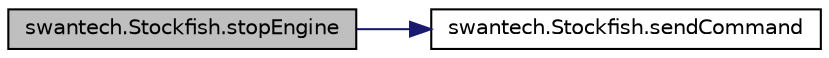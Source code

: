 digraph "swantech.Stockfish.stopEngine"
{
  edge [fontname="Helvetica",fontsize="10",labelfontname="Helvetica",labelfontsize="10"];
  node [fontname="Helvetica",fontsize="10",shape=record];
  rankdir="LR";
  Node1 [label="swantech.Stockfish.stopEngine",height=0.2,width=0.4,color="black", fillcolor="grey75", style="filled", fontcolor="black"];
  Node1 -> Node2 [color="midnightblue",fontsize="10",style="solid",fontname="Helvetica"];
  Node2 [label="swantech.Stockfish.sendCommand",height=0.2,width=0.4,color="black", fillcolor="white", style="filled",URL="$classswantech_1_1_stockfish.html#a0b971d0f645065262487fb597347d74f"];
}

